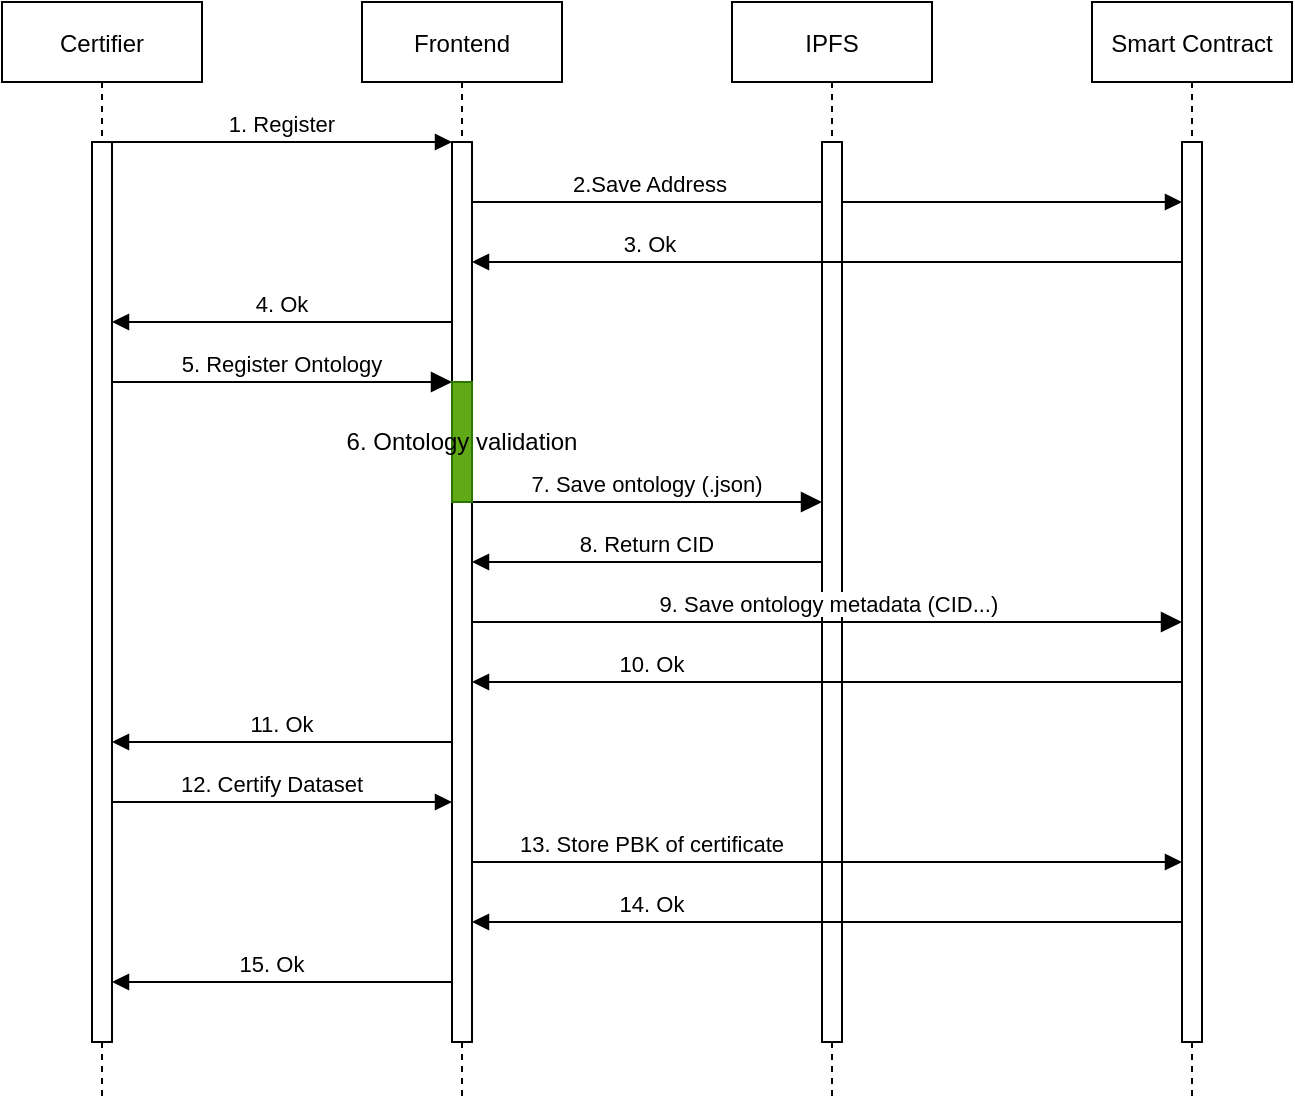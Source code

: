 <mxfile>
    <diagram id="53vZRzIDgZGgw-JT5D9q" name="Page-1">
        <mxGraphModel dx="1297" dy="620" grid="1" gridSize="10" guides="1" tooltips="1" connect="1" arrows="1" fold="1" page="1" pageScale="1" pageWidth="850" pageHeight="1100" math="0" shadow="0">
            <root>
                <mxCell id="0"/>
                <mxCell id="1" parent="0"/>
                <mxCell id="2" value="Certifier" style="shape=umlLifeline;perimeter=lifelinePerimeter;container=1;collapsible=0;recursiveResize=0;rounded=0;shadow=0;strokeWidth=1;" parent="1" vertex="1">
                    <mxGeometry x="95" y="80" width="100" height="550" as="geometry"/>
                </mxCell>
                <mxCell id="3" value="" style="points=[];perimeter=orthogonalPerimeter;rounded=0;shadow=0;strokeWidth=1;" parent="2" vertex="1">
                    <mxGeometry x="45" y="70" width="10" height="450" as="geometry"/>
                </mxCell>
                <mxCell id="6" value="Frontend" style="shape=umlLifeline;perimeter=lifelinePerimeter;container=1;collapsible=0;recursiveResize=0;rounded=0;shadow=0;strokeWidth=1;" parent="1" vertex="1">
                    <mxGeometry x="275" y="80" width="100" height="550" as="geometry"/>
                </mxCell>
                <mxCell id="7" value="" style="points=[];perimeter=orthogonalPerimeter;rounded=0;shadow=0;strokeWidth=1;" parent="6" vertex="1">
                    <mxGeometry x="45" y="70" width="10" height="450" as="geometry"/>
                </mxCell>
                <mxCell id="9" value="1. Register" style="verticalAlign=bottom;endArrow=block;entryX=0;entryY=0;shadow=0;strokeWidth=1;" parent="1" source="3" target="7" edge="1">
                    <mxGeometry relative="1" as="geometry">
                        <mxPoint x="250" y="160" as="sourcePoint"/>
                    </mxGeometry>
                </mxCell>
                <mxCell id="10" value="2.Save Address" style="verticalAlign=bottom;endArrow=block;shadow=0;strokeWidth=1;" parent="1" source="7" target="15" edge="1">
                    <mxGeometry x="-0.499" relative="1" as="geometry">
                        <mxPoint x="215" y="200" as="sourcePoint"/>
                        <mxPoint x="670" y="190" as="targetPoint"/>
                        <Array as="points">
                            <mxPoint x="360" y="180"/>
                            <mxPoint x="570" y="180"/>
                            <mxPoint x="590" y="180"/>
                        </Array>
                        <mxPoint as="offset"/>
                    </mxGeometry>
                </mxCell>
                <mxCell id="12" value="IPFS" style="shape=umlLifeline;perimeter=lifelinePerimeter;container=1;collapsible=0;recursiveResize=0;rounded=0;shadow=0;strokeWidth=1;" parent="1" vertex="1">
                    <mxGeometry x="460" y="80" width="100" height="550" as="geometry"/>
                </mxCell>
                <mxCell id="13" value="" style="points=[];perimeter=orthogonalPerimeter;rounded=0;shadow=0;strokeWidth=1;" parent="12" vertex="1">
                    <mxGeometry x="45" y="70" width="10" height="450" as="geometry"/>
                </mxCell>
                <mxCell id="14" value="Smart Contract" style="shape=umlLifeline;perimeter=lifelinePerimeter;container=1;collapsible=0;recursiveResize=0;rounded=0;shadow=0;strokeWidth=1;" parent="1" vertex="1">
                    <mxGeometry x="640" y="80" width="100" height="550" as="geometry"/>
                </mxCell>
                <mxCell id="15" value="" style="points=[];perimeter=orthogonalPerimeter;rounded=0;shadow=0;strokeWidth=1;" parent="14" vertex="1">
                    <mxGeometry x="45" y="70" width="10" height="450" as="geometry"/>
                </mxCell>
                <mxCell id="16" value="4. Ok" style="verticalAlign=bottom;endArrow=block;shadow=0;strokeWidth=1;" parent="1" source="7" target="3" edge="1">
                    <mxGeometry relative="1" as="geometry">
                        <mxPoint x="160" y="170.0" as="sourcePoint"/>
                        <mxPoint x="170" y="231" as="targetPoint"/>
                        <Array as="points">
                            <mxPoint x="280" y="240"/>
                            <mxPoint x="180" y="240"/>
                        </Array>
                    </mxGeometry>
                </mxCell>
                <mxCell id="17" value="3. Ok" style="verticalAlign=bottom;endArrow=none;shadow=0;strokeWidth=1;startArrow=block;startFill=1;endFill=0;" parent="1" source="7" target="15" edge="1">
                    <mxGeometry x="-0.499" relative="1" as="geometry">
                        <mxPoint x="330.25" y="220" as="sourcePoint"/>
                        <mxPoint x="660" y="220" as="targetPoint"/>
                        <Array as="points">
                            <mxPoint x="400" y="210"/>
                            <mxPoint x="550" y="210"/>
                            <mxPoint x="600" y="210"/>
                        </Array>
                        <mxPoint as="offset"/>
                    </mxGeometry>
                </mxCell>
                <mxCell id="18" value="5. Register Ontology" style="verticalAlign=bottom;endArrow=block;endSize=8;shadow=0;strokeWidth=1;endFill=1;" parent="1" edge="1">
                    <mxGeometry relative="1" as="geometry">
                        <mxPoint x="320" y="270" as="targetPoint"/>
                        <mxPoint x="150" y="270" as="sourcePoint"/>
                    </mxGeometry>
                </mxCell>
                <mxCell id="19" value="7. Save ontology (.json)" style="verticalAlign=bottom;endArrow=block;endSize=8;shadow=0;strokeWidth=1;endFill=1;" parent="1" source="7" target="13" edge="1">
                    <mxGeometry relative="1" as="geometry">
                        <mxPoint x="500" y="340" as="targetPoint"/>
                        <mxPoint x="330" y="340" as="sourcePoint"/>
                        <Array as="points">
                            <mxPoint x="360" y="330"/>
                            <mxPoint x="390" y="330"/>
                        </Array>
                    </mxGeometry>
                </mxCell>
                <mxCell id="20" value="9. Save ontology metadata (CID...) " style="verticalAlign=bottom;endArrow=block;endSize=8;shadow=0;strokeWidth=1;endFill=1;" parent="1" source="7" target="15" edge="1">
                    <mxGeometry x="0.014" relative="1" as="geometry">
                        <mxPoint x="650" y="390" as="targetPoint"/>
                        <mxPoint x="330" y="390" as="sourcePoint"/>
                        <mxPoint as="offset"/>
                        <Array as="points">
                            <mxPoint x="380" y="390"/>
                            <mxPoint x="540" y="390"/>
                        </Array>
                    </mxGeometry>
                </mxCell>
                <mxCell id="21" value="8. Return CID" style="verticalAlign=bottom;endArrow=none;endSize=8;shadow=0;strokeWidth=1;endFill=0;startArrow=block;startFill=1;" parent="1" source="7" target="13" edge="1">
                    <mxGeometry relative="1" as="geometry">
                        <mxPoint x="500" y="370" as="targetPoint"/>
                        <mxPoint x="330" y="370" as="sourcePoint"/>
                        <Array as="points">
                            <mxPoint x="370" y="360"/>
                            <mxPoint x="460" y="360"/>
                        </Array>
                    </mxGeometry>
                </mxCell>
                <mxCell id="22" value="" style="points=[];perimeter=orthogonalPerimeter;rounded=0;shadow=0;strokeWidth=1;fillColor=#60a917;strokeColor=#2D7600;fontColor=#ffffff;" parent="1" vertex="1">
                    <mxGeometry x="320" y="270" width="10" height="60" as="geometry"/>
                </mxCell>
                <mxCell id="23" value="6. Ontology validation" style="text;html=1;strokeColor=none;fillColor=none;align=center;verticalAlign=middle;whiteSpace=wrap;rounded=0;" parent="1" vertex="1">
                    <mxGeometry x="265" y="290" width="120" height="20" as="geometry"/>
                </mxCell>
                <mxCell id="24" value="10. Ok" style="verticalAlign=bottom;endArrow=none;shadow=0;strokeWidth=1;startArrow=block;startFill=1;endFill=0;" parent="1" source="7" target="15" edge="1">
                    <mxGeometry x="-0.493" relative="1" as="geometry">
                        <mxPoint x="330.25" y="440" as="sourcePoint"/>
                        <mxPoint x="660" y="440" as="targetPoint"/>
                        <Array as="points">
                            <mxPoint x="460" y="420"/>
                            <mxPoint x="560" y="420"/>
                            <mxPoint x="590" y="420"/>
                        </Array>
                        <mxPoint as="offset"/>
                    </mxGeometry>
                </mxCell>
                <mxCell id="25" value="11. Ok" style="verticalAlign=bottom;endArrow=block;shadow=0;strokeWidth=1;exitX=0;exitY=0.214;exitDx=0;exitDy=0;exitPerimeter=0;" parent="1" edge="1">
                    <mxGeometry relative="1" as="geometry">
                        <mxPoint x="320" y="450.0" as="sourcePoint"/>
                        <mxPoint x="150" y="450" as="targetPoint"/>
                    </mxGeometry>
                </mxCell>
                <mxCell id="26" value="12. Certify Dataset" style="verticalAlign=bottom;endArrow=block;shadow=0;strokeWidth=1;" parent="1" target="7" edge="1" source="3">
                    <mxGeometry x="-0.059" relative="1" as="geometry">
                        <mxPoint x="150" y="500.0" as="sourcePoint"/>
                        <mxPoint x="290" y="500" as="targetPoint"/>
                        <mxPoint as="offset"/>
                        <Array as="points">
                            <mxPoint x="180" y="480"/>
                        </Array>
                    </mxGeometry>
                </mxCell>
                <mxCell id="27" value="13. Store PBK of certificate" style="verticalAlign=bottom;endArrow=block;shadow=0;strokeWidth=1;" parent="1" target="15" edge="1" source="7">
                    <mxGeometry x="-0.493" relative="1" as="geometry">
                        <mxPoint x="330" y="560.0" as="sourcePoint"/>
                        <mxPoint x="680" y="560" as="targetPoint"/>
                        <Array as="points">
                            <mxPoint x="380" y="510"/>
                            <mxPoint x="580" y="510"/>
                        </Array>
                        <mxPoint as="offset"/>
                    </mxGeometry>
                </mxCell>
                <mxCell id="28" value="14. Ok" style="verticalAlign=bottom;endArrow=none;shadow=0;strokeWidth=1;startArrow=block;startFill=1;endFill=0;" parent="1" edge="1">
                    <mxGeometry x="-0.493" relative="1" as="geometry">
                        <mxPoint x="330" y="540" as="sourcePoint"/>
                        <mxPoint x="685" y="540" as="targetPoint"/>
                        <Array as="points">
                            <mxPoint x="460" y="540"/>
                            <mxPoint x="560" y="540"/>
                            <mxPoint x="590" y="540"/>
                        </Array>
                        <mxPoint as="offset"/>
                    </mxGeometry>
                </mxCell>
                <mxCell id="29" value="15. Ok" style="verticalAlign=bottom;endArrow=block;shadow=0;strokeWidth=1;exitX=0;exitY=0.214;exitDx=0;exitDy=0;exitPerimeter=0;" parent="1" edge="1">
                    <mxGeometry x="0.059" relative="1" as="geometry">
                        <mxPoint x="320" y="570" as="sourcePoint"/>
                        <mxPoint x="150" y="570" as="targetPoint"/>
                        <mxPoint as="offset"/>
                    </mxGeometry>
                </mxCell>
            </root>
        </mxGraphModel>
    </diagram>
</mxfile>